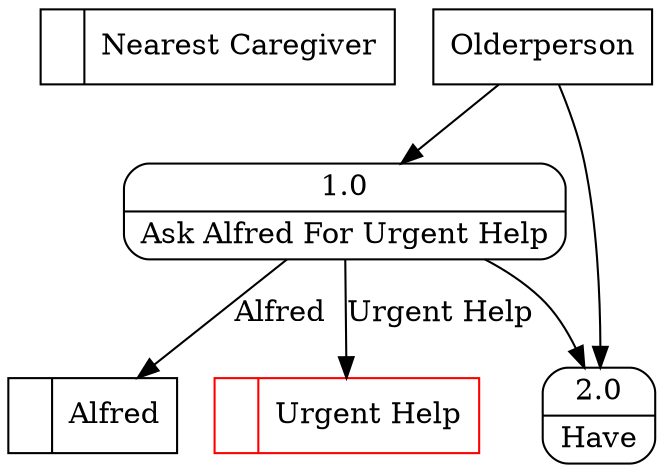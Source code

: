 digraph dfd2{ 
node[shape=record]
200 [label="<f0>  |<f1> Nearest Caregiver " ];
201 [label="<f0>  |<f1> Alfred " ];
202 [label="<f0>  |<f1> Urgent Help " color=red];
203 [label="Olderperson" shape=box];
204 [label="{<f0> 1.0|<f1> Ask Alfred For Urgent Help }" shape=Mrecord];
205 [label="{<f0> 2.0|<f1> Have }" shape=Mrecord];
203 -> 204
203 -> 205
204 -> 205
204 -> 201 [label="Alfred"]
204 -> 202 [label="Urgent Help"]
}